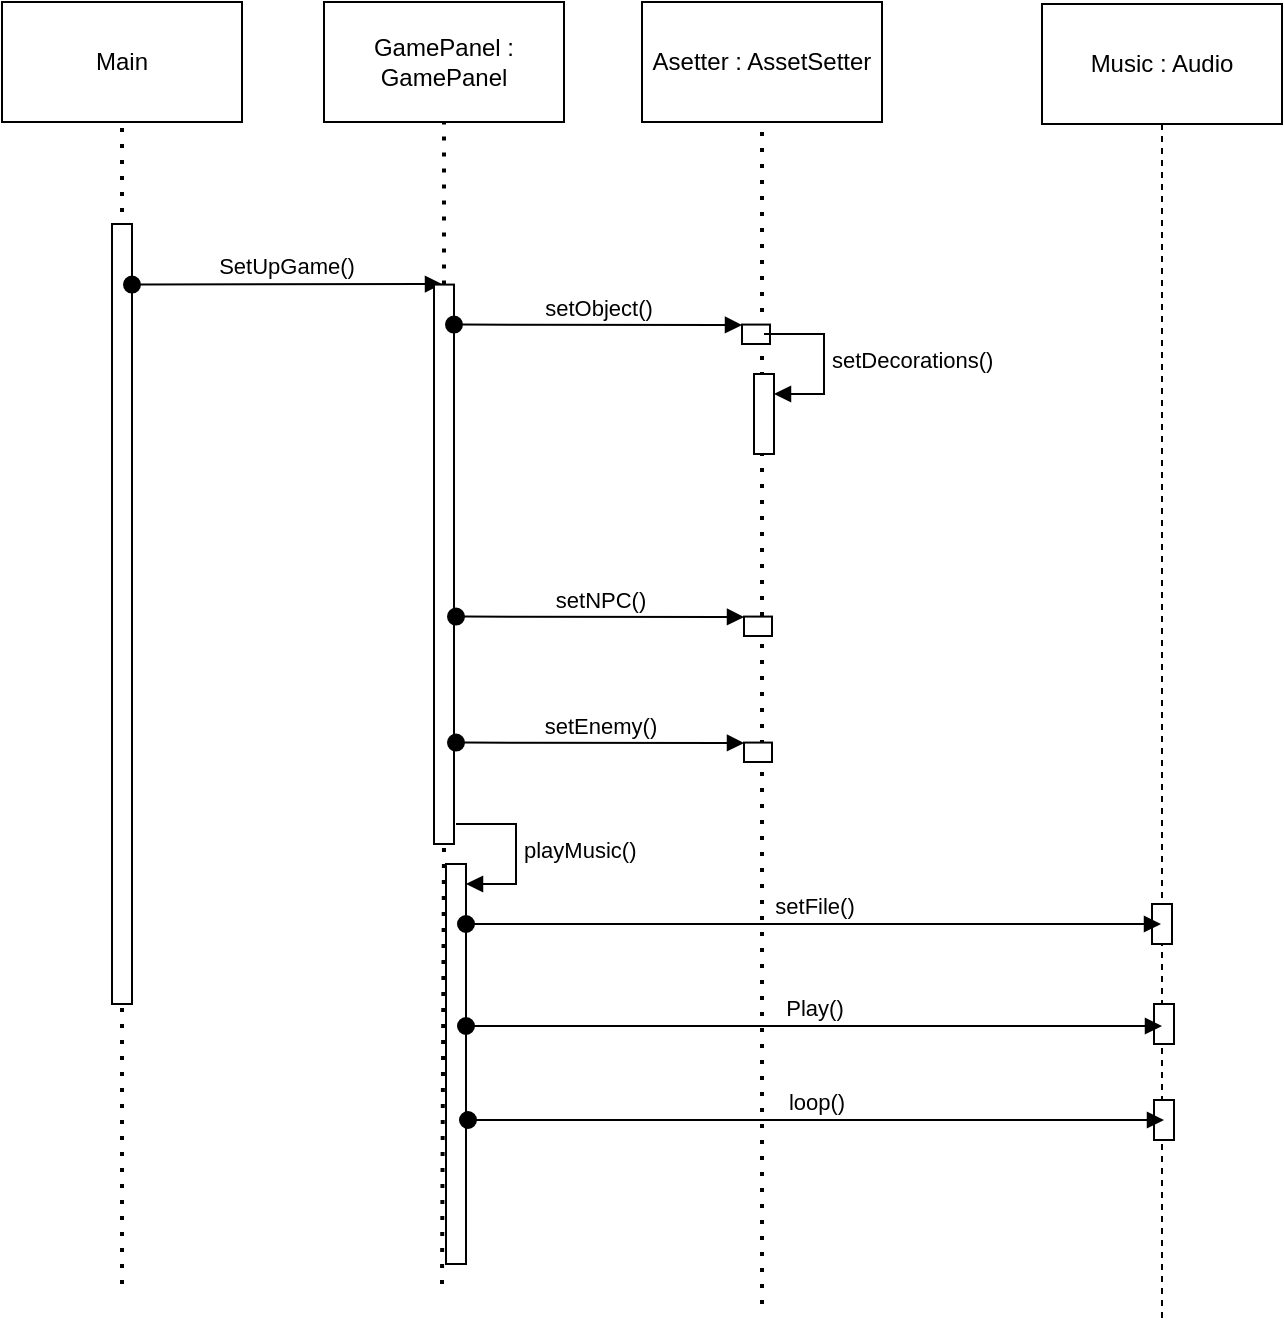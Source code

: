<mxfile version="21.3.7" type="github">
  <diagram name="Pagina-1" id="Vjb61iBFrqYVidd4q9H3">
    <mxGraphModel dx="1682" dy="955" grid="1" gridSize="10" guides="1" tooltips="1" connect="1" arrows="1" fold="1" page="1" pageScale="1" pageWidth="1300" pageHeight="1500" math="0" shadow="0">
      <root>
        <mxCell id="0" />
        <mxCell id="1" parent="0" />
        <mxCell id="e4edb71cTf5S6mIjodO2-1" value="GamePanel : GamePanel" style="rounded=0;whiteSpace=wrap;html=1;" vertex="1" parent="1">
          <mxGeometry x="201" y="39" width="120" height="60" as="geometry" />
        </mxCell>
        <mxCell id="e4edb71cTf5S6mIjodO2-2" value="" style="endArrow=none;dashed=1;html=1;dashPattern=1 3;strokeWidth=2;rounded=0;entryX=0.5;entryY=1;entryDx=0;entryDy=0;" edge="1" parent="1" source="e4edb71cTf5S6mIjodO2-9" target="e4edb71cTf5S6mIjodO2-1">
          <mxGeometry width="50" height="50" relative="1" as="geometry">
            <mxPoint x="255" y="1079" as="sourcePoint" />
            <mxPoint x="805" y="549" as="targetPoint" />
          </mxGeometry>
        </mxCell>
        <mxCell id="e4edb71cTf5S6mIjodO2-3" value="Main" style="rounded=0;whiteSpace=wrap;html=1;" vertex="1" parent="1">
          <mxGeometry x="40" y="39" width="120" height="60" as="geometry" />
        </mxCell>
        <mxCell id="e4edb71cTf5S6mIjodO2-4" value="Asetter : AssetSetter" style="rounded=0;whiteSpace=wrap;html=1;" vertex="1" parent="1">
          <mxGeometry x="360" y="39" width="120" height="60" as="geometry" />
        </mxCell>
        <mxCell id="e4edb71cTf5S6mIjodO2-6" value="" style="endArrow=none;dashed=1;html=1;dashPattern=1 3;strokeWidth=2;rounded=0;entryX=0.5;entryY=1;entryDx=0;entryDy=0;" edge="1" parent="1" target="e4edb71cTf5S6mIjodO2-3">
          <mxGeometry width="50" height="50" relative="1" as="geometry">
            <mxPoint x="100" y="680" as="sourcePoint" />
            <mxPoint x="630" y="530" as="targetPoint" />
          </mxGeometry>
        </mxCell>
        <mxCell id="e4edb71cTf5S6mIjodO2-7" value="" style="endArrow=none;dashed=1;html=1;dashPattern=1 3;strokeWidth=2;rounded=0;entryX=0.5;entryY=1;entryDx=0;entryDy=0;" edge="1" parent="1" target="e4edb71cTf5S6mIjodO2-4">
          <mxGeometry width="50" height="50" relative="1" as="geometry">
            <mxPoint x="420" y="690" as="sourcePoint" />
            <mxPoint x="620" y="530" as="targetPoint" />
          </mxGeometry>
        </mxCell>
        <mxCell id="e4edb71cTf5S6mIjodO2-8" value="" style="html=1;points=[];perimeter=orthogonalPerimeter;outlineConnect=0;targetShapes=umlLifeline;portConstraint=eastwest;newEdgeStyle={&quot;edgeStyle&quot;:&quot;elbowEdgeStyle&quot;,&quot;elbow&quot;:&quot;vertical&quot;,&quot;curved&quot;:0,&quot;rounded&quot;:0};" vertex="1" parent="1">
          <mxGeometry x="95" y="150" width="10" height="390" as="geometry" />
        </mxCell>
        <mxCell id="e4edb71cTf5S6mIjodO2-10" value="SetUpGame()" style="html=1;verticalAlign=bottom;startArrow=oval;endArrow=block;startSize=8;edgeStyle=elbowEdgeStyle;elbow=vertical;curved=0;rounded=0;" edge="1" parent="1">
          <mxGeometry relative="1" as="geometry">
            <mxPoint x="105" y="180.29" as="sourcePoint" />
            <mxPoint x="260" y="180" as="targetPoint" />
          </mxGeometry>
        </mxCell>
        <mxCell id="e4edb71cTf5S6mIjodO2-12" value="" style="endArrow=none;dashed=1;html=1;dashPattern=1 3;strokeWidth=2;rounded=0;entryX=0.5;entryY=1;entryDx=0;entryDy=0;" edge="1" parent="1" target="e4edb71cTf5S6mIjodO2-9">
          <mxGeometry width="50" height="50" relative="1" as="geometry">
            <mxPoint x="260" y="680" as="sourcePoint" />
            <mxPoint x="261" y="99" as="targetPoint" />
          </mxGeometry>
        </mxCell>
        <mxCell id="e4edb71cTf5S6mIjodO2-9" value="" style="html=1;points=[];perimeter=orthogonalPerimeter;outlineConnect=0;targetShapes=umlLifeline;portConstraint=eastwest;newEdgeStyle={&quot;edgeStyle&quot;:&quot;elbowEdgeStyle&quot;,&quot;elbow&quot;:&quot;vertical&quot;,&quot;curved&quot;:0,&quot;rounded&quot;:0};" vertex="1" parent="1">
          <mxGeometry x="256" y="180.29" width="10" height="279.71" as="geometry" />
        </mxCell>
        <mxCell id="e4edb71cTf5S6mIjodO2-16" value="" style="html=1;points=[];perimeter=orthogonalPerimeter;outlineConnect=0;targetShapes=umlLifeline;portConstraint=eastwest;newEdgeStyle={&quot;edgeStyle&quot;:&quot;elbowEdgeStyle&quot;,&quot;elbow&quot;:&quot;vertical&quot;,&quot;curved&quot;:0,&quot;rounded&quot;:0};" vertex="1" parent="1">
          <mxGeometry x="410" y="200.29" width="14" height="9.71" as="geometry" />
        </mxCell>
        <mxCell id="e4edb71cTf5S6mIjodO2-17" value="setObject()" style="html=1;verticalAlign=bottom;startArrow=oval;endArrow=block;startSize=8;edgeStyle=elbowEdgeStyle;elbow=vertical;curved=0;rounded=0;" edge="1" target="e4edb71cTf5S6mIjodO2-16" parent="1">
          <mxGeometry relative="1" as="geometry">
            <mxPoint x="266" y="200.29" as="sourcePoint" />
          </mxGeometry>
        </mxCell>
        <mxCell id="e4edb71cTf5S6mIjodO2-18" value="" style="html=1;points=[];perimeter=orthogonalPerimeter;outlineConnect=0;targetShapes=umlLifeline;portConstraint=eastwest;newEdgeStyle={&quot;edgeStyle&quot;:&quot;elbowEdgeStyle&quot;,&quot;elbow&quot;:&quot;vertical&quot;,&quot;curved&quot;:0,&quot;rounded&quot;:0};" vertex="1" parent="1">
          <mxGeometry x="411" y="346.29" width="14" height="9.71" as="geometry" />
        </mxCell>
        <mxCell id="e4edb71cTf5S6mIjodO2-19" value="setNPC()" style="html=1;verticalAlign=bottom;startArrow=oval;endArrow=block;startSize=8;edgeStyle=elbowEdgeStyle;elbow=vertical;curved=0;rounded=0;" edge="1" parent="1" target="e4edb71cTf5S6mIjodO2-18">
          <mxGeometry relative="1" as="geometry">
            <mxPoint x="267" y="346.29" as="sourcePoint" />
          </mxGeometry>
        </mxCell>
        <mxCell id="e4edb71cTf5S6mIjodO2-20" value="" style="html=1;points=[];perimeter=orthogonalPerimeter;outlineConnect=0;targetShapes=umlLifeline;portConstraint=eastwest;newEdgeStyle={&quot;edgeStyle&quot;:&quot;elbowEdgeStyle&quot;,&quot;elbow&quot;:&quot;vertical&quot;,&quot;curved&quot;:0,&quot;rounded&quot;:0};" vertex="1" parent="1">
          <mxGeometry x="411" y="409.29" width="14" height="9.71" as="geometry" />
        </mxCell>
        <mxCell id="e4edb71cTf5S6mIjodO2-21" value="setEnemy()" style="html=1;verticalAlign=bottom;startArrow=oval;endArrow=block;startSize=8;edgeStyle=elbowEdgeStyle;elbow=vertical;curved=0;rounded=0;" edge="1" parent="1" target="e4edb71cTf5S6mIjodO2-20">
          <mxGeometry relative="1" as="geometry">
            <mxPoint x="267" y="409.29" as="sourcePoint" />
          </mxGeometry>
        </mxCell>
        <mxCell id="e4edb71cTf5S6mIjodO2-22" value="" style="html=1;points=[];perimeter=orthogonalPerimeter;outlineConnect=0;targetShapes=umlLifeline;portConstraint=eastwest;newEdgeStyle={&quot;edgeStyle&quot;:&quot;elbowEdgeStyle&quot;,&quot;elbow&quot;:&quot;vertical&quot;,&quot;curved&quot;:0,&quot;rounded&quot;:0};" vertex="1" parent="1">
          <mxGeometry x="416" y="225" width="10" height="40" as="geometry" />
        </mxCell>
        <mxCell id="e4edb71cTf5S6mIjodO2-23" value="setDecorations()" style="html=1;align=left;spacingLeft=2;endArrow=block;rounded=0;edgeStyle=orthogonalEdgeStyle;curved=0;rounded=0;" edge="1" target="e4edb71cTf5S6mIjodO2-22" parent="1">
          <mxGeometry relative="1" as="geometry">
            <mxPoint x="421" y="205" as="sourcePoint" />
            <Array as="points">
              <mxPoint x="451" y="235" />
            </Array>
          </mxGeometry>
        </mxCell>
        <mxCell id="e4edb71cTf5S6mIjodO2-24" value="Music : Audio" style="shape=umlLifeline;perimeter=lifelinePerimeter;whiteSpace=wrap;html=1;container=1;dropTarget=0;collapsible=0;recursiveResize=0;outlineConnect=0;portConstraint=eastwest;newEdgeStyle={&quot;edgeStyle&quot;:&quot;elbowEdgeStyle&quot;,&quot;elbow&quot;:&quot;vertical&quot;,&quot;curved&quot;:0,&quot;rounded&quot;:0};size=60;" vertex="1" parent="1">
          <mxGeometry x="560" y="40" width="120" height="660" as="geometry" />
        </mxCell>
        <mxCell id="e4edb71cTf5S6mIjodO2-25" value="" style="html=1;points=[];perimeter=orthogonalPerimeter;outlineConnect=0;targetShapes=umlLifeline;portConstraint=eastwest;newEdgeStyle={&quot;edgeStyle&quot;:&quot;elbowEdgeStyle&quot;,&quot;elbow&quot;:&quot;vertical&quot;,&quot;curved&quot;:0,&quot;rounded&quot;:0};" vertex="1" parent="e4edb71cTf5S6mIjodO2-24">
          <mxGeometry x="55" y="450" width="10" height="20" as="geometry" />
        </mxCell>
        <mxCell id="e4edb71cTf5S6mIjodO2-30" value="" style="html=1;points=[];perimeter=orthogonalPerimeter;outlineConnect=0;targetShapes=umlLifeline;portConstraint=eastwest;newEdgeStyle={&quot;edgeStyle&quot;:&quot;elbowEdgeStyle&quot;,&quot;elbow&quot;:&quot;vertical&quot;,&quot;curved&quot;:0,&quot;rounded&quot;:0};" vertex="1" parent="1">
          <mxGeometry x="262" y="470" width="10" height="200" as="geometry" />
        </mxCell>
        <mxCell id="e4edb71cTf5S6mIjodO2-31" value="playMusic()" style="html=1;align=left;spacingLeft=2;endArrow=block;rounded=0;edgeStyle=orthogonalEdgeStyle;curved=0;rounded=0;" edge="1" target="e4edb71cTf5S6mIjodO2-30" parent="1">
          <mxGeometry relative="1" as="geometry">
            <mxPoint x="267" y="450" as="sourcePoint" />
            <Array as="points">
              <mxPoint x="297" y="480" />
            </Array>
          </mxGeometry>
        </mxCell>
        <mxCell id="e4edb71cTf5S6mIjodO2-33" value="setFile()" style="html=1;verticalAlign=bottom;startArrow=oval;endArrow=block;startSize=8;edgeStyle=elbowEdgeStyle;elbow=vertical;curved=0;rounded=0;" edge="1" target="e4edb71cTf5S6mIjodO2-24" parent="1">
          <mxGeometry relative="1" as="geometry">
            <mxPoint x="272" y="500" as="sourcePoint" />
          </mxGeometry>
        </mxCell>
        <mxCell id="e4edb71cTf5S6mIjodO2-36" value="" style="html=1;points=[];perimeter=orthogonalPerimeter;outlineConnect=0;targetShapes=umlLifeline;portConstraint=eastwest;newEdgeStyle={&quot;edgeStyle&quot;:&quot;elbowEdgeStyle&quot;,&quot;elbow&quot;:&quot;vertical&quot;,&quot;curved&quot;:0,&quot;rounded&quot;:0};" vertex="1" parent="1">
          <mxGeometry x="616" y="540" width="10" height="20" as="geometry" />
        </mxCell>
        <mxCell id="e4edb71cTf5S6mIjodO2-37" value="" style="html=1;points=[];perimeter=orthogonalPerimeter;outlineConnect=0;targetShapes=umlLifeline;portConstraint=eastwest;newEdgeStyle={&quot;edgeStyle&quot;:&quot;elbowEdgeStyle&quot;,&quot;elbow&quot;:&quot;vertical&quot;,&quot;curved&quot;:0,&quot;rounded&quot;:0};" vertex="1" parent="1">
          <mxGeometry x="616" y="588" width="10" height="20" as="geometry" />
        </mxCell>
        <mxCell id="e4edb71cTf5S6mIjodO2-34" value="Play()" style="html=1;verticalAlign=bottom;startArrow=oval;endArrow=block;startSize=8;edgeStyle=elbowEdgeStyle;elbow=vertical;curved=0;rounded=0;" edge="1" parent="1">
          <mxGeometry relative="1" as="geometry">
            <mxPoint x="272" y="551" as="sourcePoint" />
            <mxPoint x="620" y="551" as="targetPoint" />
          </mxGeometry>
        </mxCell>
        <mxCell id="e4edb71cTf5S6mIjodO2-35" value="loop()" style="html=1;verticalAlign=bottom;startArrow=oval;endArrow=block;startSize=8;edgeStyle=elbowEdgeStyle;elbow=vertical;curved=0;rounded=0;" edge="1" parent="1">
          <mxGeometry relative="1" as="geometry">
            <mxPoint x="273" y="598" as="sourcePoint" />
            <mxPoint x="621" y="598" as="targetPoint" />
          </mxGeometry>
        </mxCell>
      </root>
    </mxGraphModel>
  </diagram>
</mxfile>
